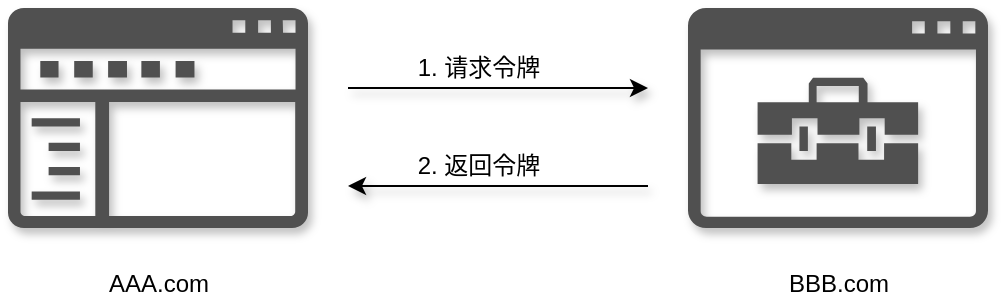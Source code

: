 <mxfile version="12.6.5" type="device"><diagram id="oASDGhzSMP37mp9lncYh" name="第 1 页"><mxGraphModel dx="1422" dy="862" grid="1" gridSize="10" guides="1" tooltips="1" connect="1" arrows="1" fold="1" page="1" pageScale="1" pageWidth="827" pageHeight="1169" math="0" shadow="0"><root><mxCell id="0"/><mxCell id="1" parent="0"/><mxCell id="QpPveJwp3iAosgFTdu23-3" value="" style="pointerEvents=1;shadow=1;dashed=0;html=1;strokeColor=none;labelPosition=center;verticalLabelPosition=bottom;verticalAlign=top;align=center;fillColor=#505050;shape=mxgraph.mscae.intune.company_portal" parent="1" vertex="1"><mxGeometry x="70" y="110" width="150" height="110" as="geometry"/></mxCell><mxCell id="QpPveJwp3iAosgFTdu23-6" value="" style="pointerEvents=1;shadow=1;dashed=0;html=1;strokeColor=none;labelPosition=center;verticalLabelPosition=bottom;verticalAlign=top;align=center;fillColor=#505050;shape=mxgraph.mscae.intune.intune_managed_app" parent="1" vertex="1"><mxGeometry x="410" y="110" width="150" height="110" as="geometry"/></mxCell><mxCell id="QpPveJwp3iAosgFTdu23-9" value="" style="endArrow=classic;html=1;shadow=1;" parent="1" edge="1"><mxGeometry width="50" height="50" relative="1" as="geometry"><mxPoint x="240" y="150" as="sourcePoint"/><mxPoint x="390" y="150" as="targetPoint"/></mxGeometry></mxCell><mxCell id="QpPveJwp3iAosgFTdu23-12" value="1. 请求令牌" style="text;html=1;align=center;verticalAlign=middle;resizable=0;points=[];autosize=1;shadow=1;" parent="1" vertex="1"><mxGeometry x="265" y="130" width="80" height="20" as="geometry"/></mxCell><mxCell id="QpPveJwp3iAosgFTdu23-13" value="" style="endArrow=classic;html=1;shadow=1;" parent="1" edge="1"><mxGeometry width="50" height="50" relative="1" as="geometry"><mxPoint x="390" y="199" as="sourcePoint"/><mxPoint x="240" y="199" as="targetPoint"/></mxGeometry></mxCell><mxCell id="QpPveJwp3iAosgFTdu23-14" value="2. 返回令牌" style="text;html=1;align=center;verticalAlign=middle;resizable=0;points=[];autosize=1;shadow=1;" parent="1" vertex="1"><mxGeometry x="265" y="179" width="80" height="20" as="geometry"/></mxCell><mxCell id="QpPveJwp3iAosgFTdu23-17" value="AAA.com" style="text;html=1;align=center;verticalAlign=middle;resizable=0;points=[];autosize=1;fillColor=none;strokeColor=none;" parent="1" vertex="1"><mxGeometry x="110" y="238" width="70" height="20" as="geometry"/></mxCell><mxCell id="fp7wmb_8RHCBpUGSxQp5-1" value="BBB.com" style="text;html=1;align=center;verticalAlign=middle;resizable=0;points=[];autosize=1;" parent="1" vertex="1"><mxGeometry x="450" y="238" width="70" height="20" as="geometry"/></mxCell></root></mxGraphModel></diagram></mxfile>